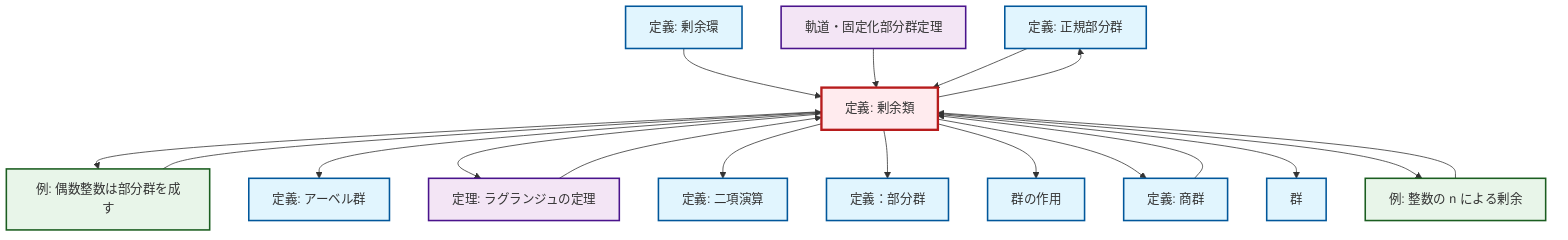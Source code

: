 graph TD
    classDef definition fill:#e1f5fe,stroke:#01579b,stroke-width:2px
    classDef theorem fill:#f3e5f5,stroke:#4a148c,stroke-width:2px
    classDef axiom fill:#fff3e0,stroke:#e65100,stroke-width:2px
    classDef example fill:#e8f5e9,stroke:#1b5e20,stroke-width:2px
    classDef current fill:#ffebee,stroke:#b71c1c,stroke-width:3px
    def-normal-subgroup["定義: 正規部分群"]:::definition
    def-abelian-group["定義: アーベル群"]:::definition
    def-binary-operation["定義: 二項演算"]:::definition
    def-coset["定義: 剰余類"]:::definition
    thm-lagrange["定理: ラグランジュの定理"]:::theorem
    def-subgroup["定義：部分群"]:::definition
    ex-even-integers-subgroup["例: 偶数整数は部分群を成す"]:::example
    def-group-action["群の作用"]:::definition
    def-group["群"]:::definition
    ex-quotient-integers-mod-n["例: 整数の n による剰余"]:::example
    thm-orbit-stabilizer["軌道・固定化部分群定理"]:::theorem
    def-quotient-ring["定義: 剰余環"]:::definition
    def-quotient-group["定義: 商群"]:::definition
    def-quotient-ring --> def-coset
    def-coset --> ex-even-integers-subgroup
    def-quotient-group --> def-coset
    def-coset --> def-abelian-group
    thm-orbit-stabilizer --> def-coset
    def-coset --> thm-lagrange
    def-coset --> def-binary-operation
    def-coset --> def-subgroup
    def-coset --> def-group-action
    def-coset --> def-normal-subgroup
    thm-lagrange --> def-coset
    ex-quotient-integers-mod-n --> def-coset
    def-normal-subgroup --> def-coset
    ex-even-integers-subgroup --> def-coset
    def-coset --> def-quotient-group
    def-coset --> def-group
    def-coset --> ex-quotient-integers-mod-n
    class def-coset current